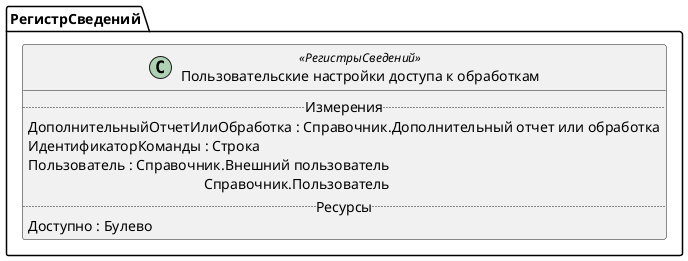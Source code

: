 ﻿@startuml ПользовательскиеНастройкиДоступаКОбработкам
'!include templates.wsd
'..\include templates.wsd
class РегистрСведений.ПользовательскиеНастройкиДоступаКОбработкам as "Пользовательские настройки доступа к обработкам" <<РегистрыСведений>>
{
..Измерения..
ДополнительныйОтчетИлиОбработка : Справочник.Дополнительный отчет или обработка
ИдентификаторКоманды : Строка
Пользователь : Справочник.Внешний пользователь\rСправочник.Пользователь
..Ресурсы..
Доступно : Булево
}
@enduml
